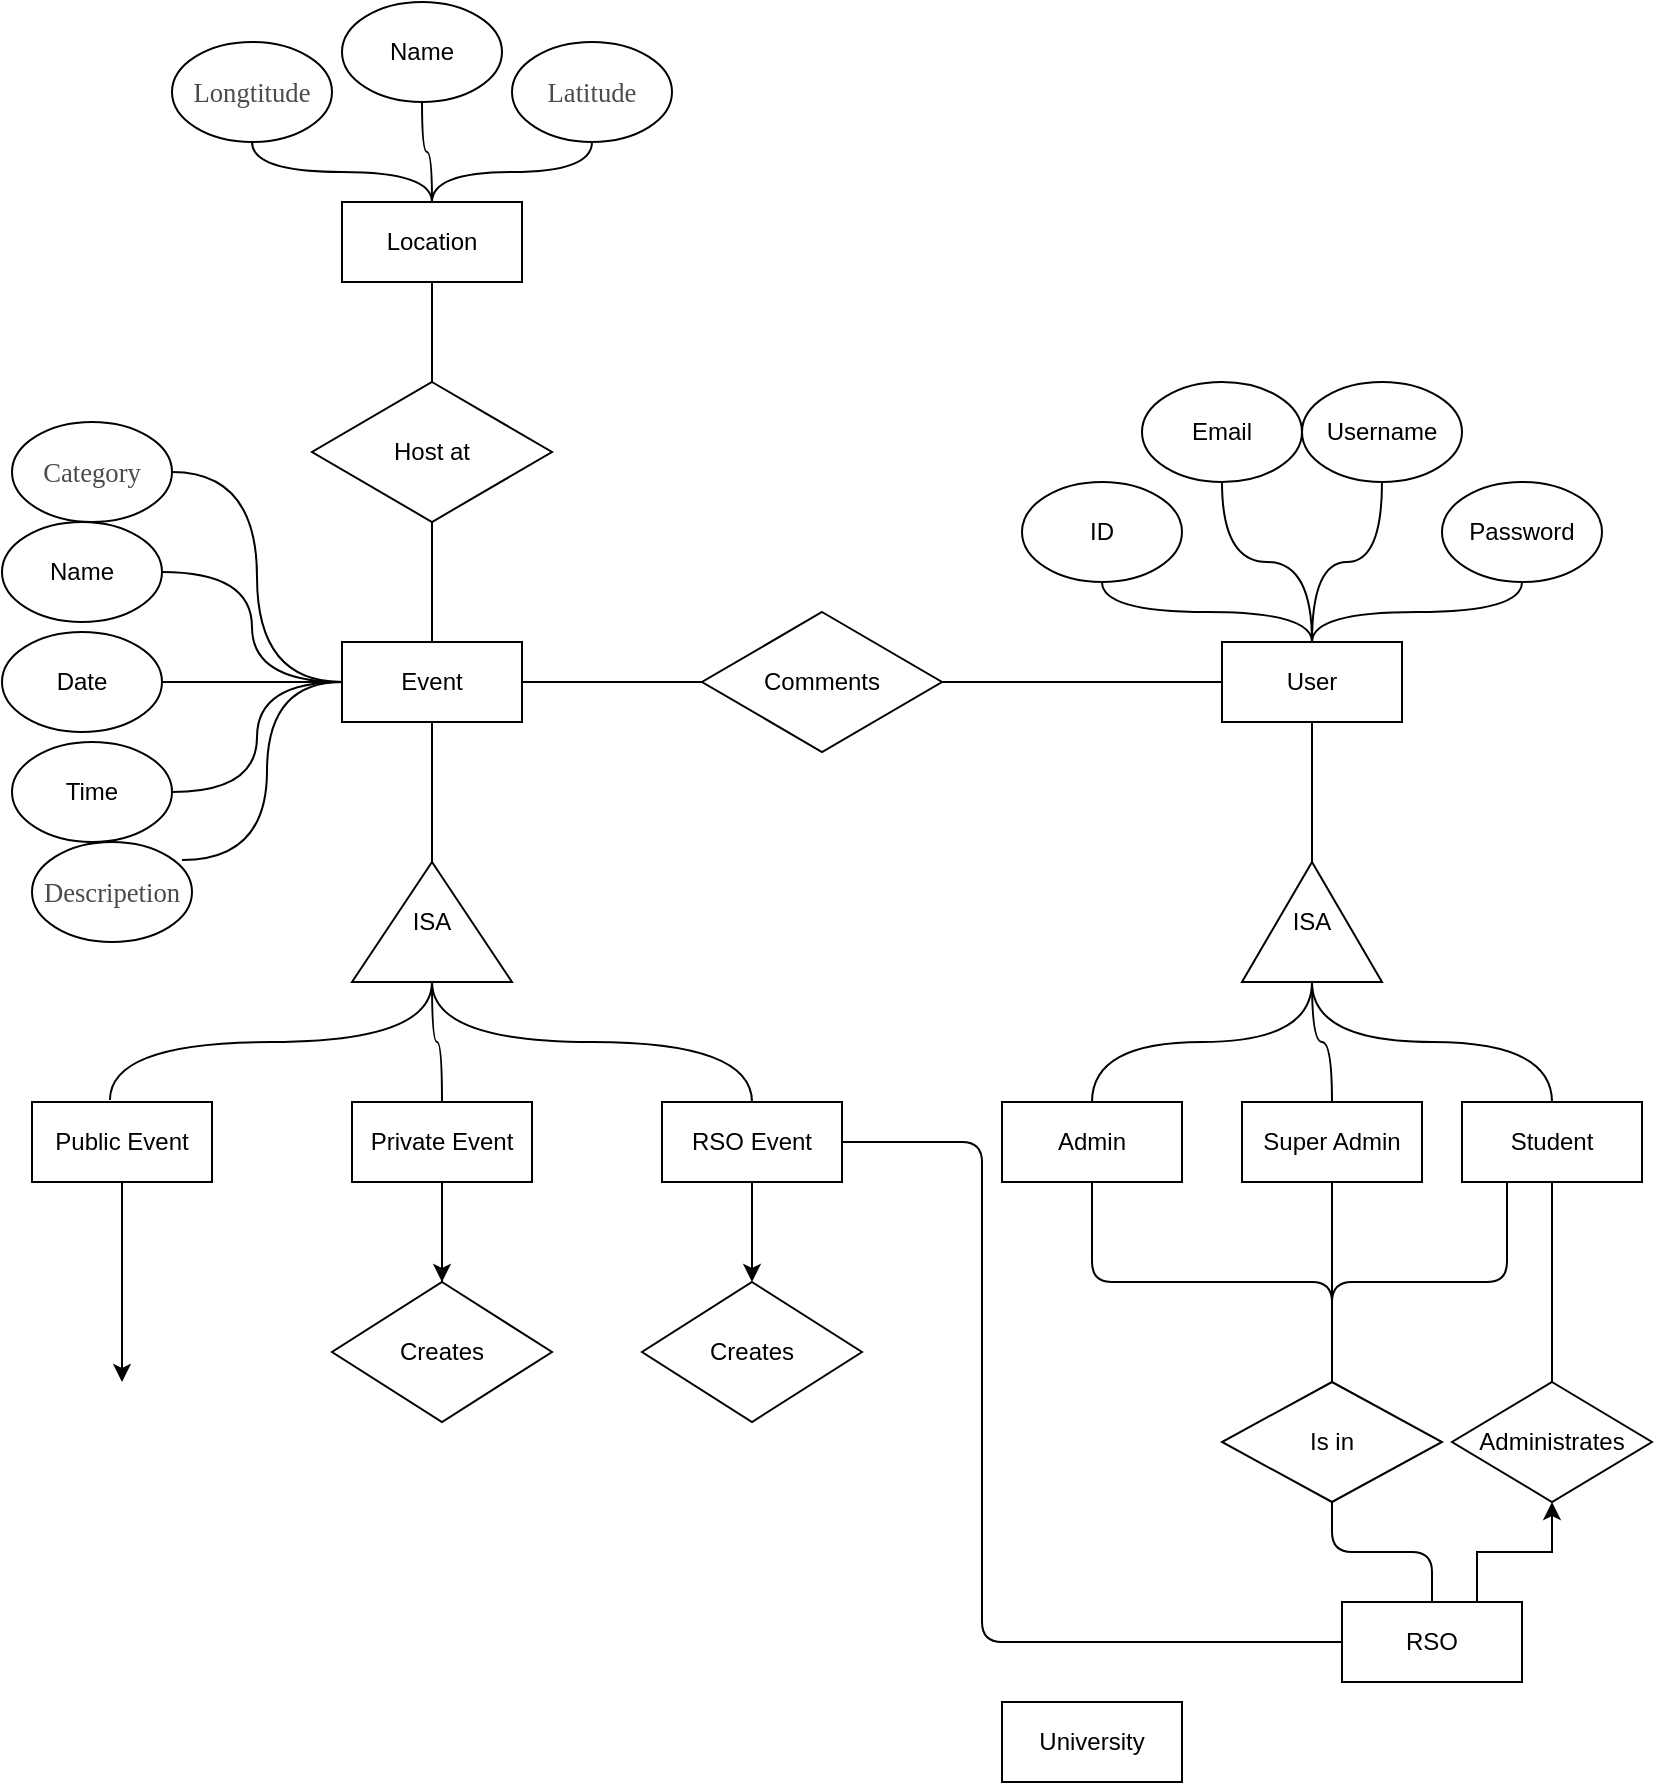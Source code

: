 <mxfile version="14.3.1" type="github">
  <diagram id="n__AT01gdNv5Tcwq3zgV" name="Page-1">
    <mxGraphModel dx="1584" dy="834" grid="1" gridSize="10" guides="1" tooltips="1" connect="1" arrows="1" fold="1" page="1" pageScale="1" pageWidth="850" pageHeight="1100" math="0" shadow="0">
      <root>
        <mxCell id="0" />
        <mxCell id="1" parent="0" />
        <mxCell id="HFHnMpVE2H_I2ADA_7cu-1" value="Location" style="rounded=0;whiteSpace=wrap;html=1;" vertex="1" parent="1">
          <mxGeometry x="350" y="150" width="90" height="40" as="geometry" />
        </mxCell>
        <mxCell id="HFHnMpVE2H_I2ADA_7cu-2" value="Event" style="rounded=0;whiteSpace=wrap;html=1;" vertex="1" parent="1">
          <mxGeometry x="350" y="370" width="90" height="40" as="geometry" />
        </mxCell>
        <mxCell id="HFHnMpVE2H_I2ADA_7cu-3" style="edgeStyle=orthogonalEdgeStyle;rounded=0;orthogonalLoop=1;jettySize=auto;html=1;fillColor=#001933;" edge="1" parent="1" source="HFHnMpVE2H_I2ADA_7cu-4">
          <mxGeometry relative="1" as="geometry">
            <mxPoint x="240" y="740" as="targetPoint" />
          </mxGeometry>
        </mxCell>
        <mxCell id="HFHnMpVE2H_I2ADA_7cu-4" value="Public Event" style="rounded=0;whiteSpace=wrap;html=1;" vertex="1" parent="1">
          <mxGeometry x="195" y="600" width="90" height="40" as="geometry" />
        </mxCell>
        <mxCell id="HFHnMpVE2H_I2ADA_7cu-5" style="edgeStyle=orthogonalEdgeStyle;rounded=0;orthogonalLoop=1;jettySize=auto;html=1;fillColor=#001933;" edge="1" parent="1" source="HFHnMpVE2H_I2ADA_7cu-6" target="HFHnMpVE2H_I2ADA_7cu-21">
          <mxGeometry relative="1" as="geometry" />
        </mxCell>
        <mxCell id="HFHnMpVE2H_I2ADA_7cu-6" value="RSO Event" style="rounded=0;whiteSpace=wrap;html=1;" vertex="1" parent="1">
          <mxGeometry x="510" y="600" width="90" height="40" as="geometry" />
        </mxCell>
        <mxCell id="HFHnMpVE2H_I2ADA_7cu-7" value="Admin" style="rounded=0;whiteSpace=wrap;html=1;" vertex="1" parent="1">
          <mxGeometry x="680" y="600" width="90" height="40" as="geometry" />
        </mxCell>
        <mxCell id="HFHnMpVE2H_I2ADA_7cu-8" style="edgeStyle=orthogonalEdgeStyle;curved=1;rounded=0;orthogonalLoop=1;jettySize=auto;html=1;entryX=0.5;entryY=0;entryDx=0;entryDy=0;" edge="1" parent="1" source="HFHnMpVE2H_I2ADA_7cu-9" target="HFHnMpVE2H_I2ADA_7cu-20">
          <mxGeometry relative="1" as="geometry" />
        </mxCell>
        <mxCell id="HFHnMpVE2H_I2ADA_7cu-9" value="Private Event" style="rounded=0;whiteSpace=wrap;html=1;" vertex="1" parent="1">
          <mxGeometry x="355" y="600" width="90" height="40" as="geometry" />
        </mxCell>
        <mxCell id="HFHnMpVE2H_I2ADA_7cu-10" value="User" style="rounded=0;whiteSpace=wrap;html=1;" vertex="1" parent="1">
          <mxGeometry x="790" y="370" width="90" height="40" as="geometry" />
        </mxCell>
        <mxCell id="HFHnMpVE2H_I2ADA_7cu-11" value="Super Admin" style="rounded=0;whiteSpace=wrap;html=1;" vertex="1" parent="1">
          <mxGeometry x="800" y="600" width="90" height="40" as="geometry" />
        </mxCell>
        <mxCell id="HFHnMpVE2H_I2ADA_7cu-12" value="Student" style="rounded=0;whiteSpace=wrap;html=1;" vertex="1" parent="1">
          <mxGeometry x="910" y="600" width="90" height="40" as="geometry" />
        </mxCell>
        <mxCell id="HFHnMpVE2H_I2ADA_7cu-13" style="edgeStyle=orthogonalEdgeStyle;rounded=0;orthogonalLoop=1;jettySize=auto;html=1;entryX=0.5;entryY=1;entryDx=0;entryDy=0;exitX=0.75;exitY=0;exitDx=0;exitDy=0;" edge="1" parent="1" source="HFHnMpVE2H_I2ADA_7cu-14" target="HFHnMpVE2H_I2ADA_7cu-23">
          <mxGeometry relative="1" as="geometry" />
        </mxCell>
        <mxCell id="HFHnMpVE2H_I2ADA_7cu-14" value="RSO" style="rounded=0;whiteSpace=wrap;html=1;" vertex="1" parent="1">
          <mxGeometry x="850" y="850" width="90" height="40" as="geometry" />
        </mxCell>
        <mxCell id="HFHnMpVE2H_I2ADA_7cu-15" value="University" style="rounded=0;whiteSpace=wrap;html=1;" vertex="1" parent="1">
          <mxGeometry x="680" y="900" width="90" height="40" as="geometry" />
        </mxCell>
        <mxCell id="HFHnMpVE2H_I2ADA_7cu-16" value="ISA" style="triangle;whiteSpace=wrap;html=1;direction=north;" vertex="1" parent="1">
          <mxGeometry x="355" y="480" width="80" height="60" as="geometry" />
        </mxCell>
        <mxCell id="HFHnMpVE2H_I2ADA_7cu-17" value="ISA" style="triangle;whiteSpace=wrap;html=1;direction=north;" vertex="1" parent="1">
          <mxGeometry x="800" y="480" width="70" height="60" as="geometry" />
        </mxCell>
        <mxCell id="HFHnMpVE2H_I2ADA_7cu-18" value="Host at" style="rhombus;whiteSpace=wrap;html=1;" vertex="1" parent="1">
          <mxGeometry x="335" y="240" width="120" height="70" as="geometry" />
        </mxCell>
        <mxCell id="HFHnMpVE2H_I2ADA_7cu-19" value="Comments" style="rhombus;whiteSpace=wrap;html=1;" vertex="1" parent="1">
          <mxGeometry x="530" y="355" width="120" height="70" as="geometry" />
        </mxCell>
        <mxCell id="HFHnMpVE2H_I2ADA_7cu-20" value="Creates" style="rhombus;whiteSpace=wrap;html=1;" vertex="1" parent="1">
          <mxGeometry x="345" y="690" width="110" height="70" as="geometry" />
        </mxCell>
        <mxCell id="HFHnMpVE2H_I2ADA_7cu-21" value="Creates" style="rhombus;whiteSpace=wrap;html=1;" vertex="1" parent="1">
          <mxGeometry x="500" y="690" width="110" height="70" as="geometry" />
        </mxCell>
        <mxCell id="HFHnMpVE2H_I2ADA_7cu-22" value="Is in" style="rhombus;whiteSpace=wrap;html=1;" vertex="1" parent="1">
          <mxGeometry x="790" y="740" width="110" height="60" as="geometry" />
        </mxCell>
        <mxCell id="HFHnMpVE2H_I2ADA_7cu-23" value="Administrates" style="rhombus;whiteSpace=wrap;html=1;" vertex="1" parent="1">
          <mxGeometry x="905" y="740" width="100" height="60" as="geometry" />
        </mxCell>
        <mxCell id="HFHnMpVE2H_I2ADA_7cu-24" value="Name" style="ellipse;whiteSpace=wrap;html=1;" vertex="1" parent="1">
          <mxGeometry x="180" y="310" width="80" height="50" as="geometry" />
        </mxCell>
        <mxCell id="HFHnMpVE2H_I2ADA_7cu-25" value="&lt;span style=&quot;font-family: &amp;#34;noto_regular&amp;#34; ; color: rgb(75 , 75 , 75) ; font-size: 10pt&quot;&gt;Longtitude&lt;/span&gt;" style="ellipse;whiteSpace=wrap;html=1;" vertex="1" parent="1">
          <mxGeometry x="265" y="70" width="80" height="50" as="geometry" />
        </mxCell>
        <mxCell id="HFHnMpVE2H_I2ADA_7cu-26" value="&lt;span style=&quot;font-family: &amp;#34;noto_regular&amp;#34; ; color: rgb(75 , 75 , 75) ; font-size: 10pt&quot;&gt;Latitude&lt;/span&gt;" style="ellipse;whiteSpace=wrap;html=1;" vertex="1" parent="1">
          <mxGeometry x="435" y="70" width="80" height="50" as="geometry" />
        </mxCell>
        <mxCell id="HFHnMpVE2H_I2ADA_7cu-27" value="Time" style="ellipse;whiteSpace=wrap;html=1;" vertex="1" parent="1">
          <mxGeometry x="185" y="420" width="80" height="50" as="geometry" />
        </mxCell>
        <mxCell id="HFHnMpVE2H_I2ADA_7cu-28" value="Date" style="ellipse;whiteSpace=wrap;html=1;" vertex="1" parent="1">
          <mxGeometry x="180" y="365" width="80" height="50" as="geometry" />
        </mxCell>
        <mxCell id="HFHnMpVE2H_I2ADA_7cu-29" value="&lt;span style=&quot;font-family: &amp;#34;noto_regular&amp;#34; ; color: rgb(75 , 75 , 75) ; font-size: 10pt&quot;&gt;Descripetion&lt;/span&gt;" style="ellipse;whiteSpace=wrap;html=1;" vertex="1" parent="1">
          <mxGeometry x="195" y="470" width="80" height="50" as="geometry" />
        </mxCell>
        <mxCell id="HFHnMpVE2H_I2ADA_7cu-30" value="Email" style="ellipse;whiteSpace=wrap;html=1;" vertex="1" parent="1">
          <mxGeometry x="750" y="240" width="80" height="50" as="geometry" />
        </mxCell>
        <mxCell id="HFHnMpVE2H_I2ADA_7cu-31" value="&lt;span style=&quot;font-family: &amp;#34;noto_regular&amp;#34; ; color: rgb(75 , 75 , 75) ; font-size: 10pt&quot;&gt;Category&lt;/span&gt;" style="ellipse;whiteSpace=wrap;html=1;" vertex="1" parent="1">
          <mxGeometry x="185" y="260" width="80" height="50" as="geometry" />
        </mxCell>
        <mxCell id="HFHnMpVE2H_I2ADA_7cu-32" value="Username" style="ellipse;whiteSpace=wrap;html=1;" vertex="1" parent="1">
          <mxGeometry x="830" y="240" width="80" height="50" as="geometry" />
        </mxCell>
        <mxCell id="HFHnMpVE2H_I2ADA_7cu-33" value="ID" style="ellipse;whiteSpace=wrap;html=1;" vertex="1" parent="1">
          <mxGeometry x="690" y="290" width="80" height="50" as="geometry" />
        </mxCell>
        <mxCell id="HFHnMpVE2H_I2ADA_7cu-34" value="Name" style="ellipse;whiteSpace=wrap;html=1;" vertex="1" parent="1">
          <mxGeometry x="350" y="50" width="80" height="50" as="geometry" />
        </mxCell>
        <mxCell id="HFHnMpVE2H_I2ADA_7cu-35" value="Password" style="ellipse;whiteSpace=wrap;html=1;" vertex="1" parent="1">
          <mxGeometry x="900" y="290" width="80" height="50" as="geometry" />
        </mxCell>
        <mxCell id="HFHnMpVE2H_I2ADA_7cu-36" style="edgeStyle=orthogonalEdgeStyle;rounded=0;orthogonalLoop=1;jettySize=auto;html=1;exitX=0.5;exitY=1;exitDx=0;exitDy=0;" edge="1" parent="1" source="HFHnMpVE2H_I2ADA_7cu-24" target="HFHnMpVE2H_I2ADA_7cu-24">
          <mxGeometry relative="1" as="geometry" />
        </mxCell>
        <mxCell id="HFHnMpVE2H_I2ADA_7cu-37" value="" style="endArrow=none;html=1;exitX=0.5;exitY=0;exitDx=0;exitDy=0;entryX=0.5;entryY=1;entryDx=0;entryDy=0;edgeStyle=orthogonalEdgeStyle;curved=1;" edge="1" parent="1" source="HFHnMpVE2H_I2ADA_7cu-10" target="HFHnMpVE2H_I2ADA_7cu-32">
          <mxGeometry width="50" height="50" relative="1" as="geometry">
            <mxPoint x="500" y="440" as="sourcePoint" />
            <mxPoint x="550" y="390" as="targetPoint" />
          </mxGeometry>
        </mxCell>
        <mxCell id="HFHnMpVE2H_I2ADA_7cu-38" value="" style="endArrow=none;html=1;exitX=0.5;exitY=0;exitDx=0;exitDy=0;entryX=0.5;entryY=1;entryDx=0;entryDy=0;edgeStyle=orthogonalEdgeStyle;curved=1;" edge="1" parent="1" source="HFHnMpVE2H_I2ADA_7cu-10" target="HFHnMpVE2H_I2ADA_7cu-35">
          <mxGeometry width="50" height="50" relative="1" as="geometry">
            <mxPoint x="920" y="380" as="sourcePoint" />
            <mxPoint x="955" y="290" as="targetPoint" />
          </mxGeometry>
        </mxCell>
        <mxCell id="HFHnMpVE2H_I2ADA_7cu-39" value="" style="endArrow=none;html=1;exitX=0.5;exitY=1;exitDx=0;exitDy=0;entryX=0.5;entryY=0;entryDx=0;entryDy=0;edgeStyle=orthogonalEdgeStyle;curved=1;" edge="1" parent="1" source="HFHnMpVE2H_I2ADA_7cu-30" target="HFHnMpVE2H_I2ADA_7cu-10">
          <mxGeometry width="50" height="50" relative="1" as="geometry">
            <mxPoint x="790" y="310" as="sourcePoint" />
            <mxPoint x="825" y="220" as="targetPoint" />
          </mxGeometry>
        </mxCell>
        <mxCell id="HFHnMpVE2H_I2ADA_7cu-40" value="" style="endArrow=none;html=1;exitX=0.5;exitY=1;exitDx=0;exitDy=0;entryX=0.5;entryY=0;entryDx=0;entryDy=0;edgeStyle=orthogonalEdgeStyle;curved=1;" edge="1" parent="1" source="HFHnMpVE2H_I2ADA_7cu-33" target="HFHnMpVE2H_I2ADA_7cu-10">
          <mxGeometry width="50" height="50" relative="1" as="geometry">
            <mxPoint x="750" y="360" as="sourcePoint" />
            <mxPoint x="785" y="270" as="targetPoint" />
          </mxGeometry>
        </mxCell>
        <mxCell id="HFHnMpVE2H_I2ADA_7cu-41" value="" style="endArrow=none;html=1;exitX=0.5;exitY=0;exitDx=0;exitDy=0;entryX=0.5;entryY=1;entryDx=0;entryDy=0;edgeStyle=orthogonalEdgeStyle;curved=1;" edge="1" parent="1" source="HFHnMpVE2H_I2ADA_7cu-1" target="HFHnMpVE2H_I2ADA_7cu-34">
          <mxGeometry width="50" height="50" relative="1" as="geometry">
            <mxPoint x="280" y="160" as="sourcePoint" />
            <mxPoint x="315" y="70" as="targetPoint" />
          </mxGeometry>
        </mxCell>
        <mxCell id="HFHnMpVE2H_I2ADA_7cu-42" value="" style="endArrow=none;html=1;exitX=0.5;exitY=0;exitDx=0;exitDy=0;entryX=0.5;entryY=1;entryDx=0;entryDy=0;edgeStyle=orthogonalEdgeStyle;curved=1;" edge="1" parent="1" source="HFHnMpVE2H_I2ADA_7cu-1" target="HFHnMpVE2H_I2ADA_7cu-26">
          <mxGeometry width="50" height="50" relative="1" as="geometry">
            <mxPoint x="450" y="160" as="sourcePoint" />
            <mxPoint x="485" y="70" as="targetPoint" />
          </mxGeometry>
        </mxCell>
        <mxCell id="HFHnMpVE2H_I2ADA_7cu-43" value="" style="endArrow=none;html=1;exitX=0.5;exitY=0;exitDx=0;exitDy=0;edgeStyle=orthogonalEdgeStyle;curved=1;entryX=0.5;entryY=1;entryDx=0;entryDy=0;" edge="1" parent="1" source="HFHnMpVE2H_I2ADA_7cu-1" target="HFHnMpVE2H_I2ADA_7cu-25">
          <mxGeometry width="50" height="50" relative="1" as="geometry">
            <mxPoint x="240" y="190" as="sourcePoint" />
            <mxPoint x="340" y="130" as="targetPoint" />
          </mxGeometry>
        </mxCell>
        <mxCell id="HFHnMpVE2H_I2ADA_7cu-44" value="" style="endArrow=none;html=1;exitX=0.5;exitY=0;exitDx=0;exitDy=0;entryX=0.5;entryY=1;entryDx=0;entryDy=0;edgeStyle=orthogonalEdgeStyle;curved=1;" edge="1" parent="1" source="HFHnMpVE2H_I2ADA_7cu-18" target="HFHnMpVE2H_I2ADA_7cu-1">
          <mxGeometry width="50" height="50" relative="1" as="geometry">
            <mxPoint x="520" y="180" as="sourcePoint" />
            <mxPoint x="555" y="90" as="targetPoint" />
          </mxGeometry>
        </mxCell>
        <mxCell id="HFHnMpVE2H_I2ADA_7cu-45" value="" style="endArrow=none;html=1;exitX=0.5;exitY=0;exitDx=0;exitDy=0;entryX=0.5;entryY=1;entryDx=0;entryDy=0;edgeStyle=orthogonalEdgeStyle;curved=1;" edge="1" parent="1" source="HFHnMpVE2H_I2ADA_7cu-2" target="HFHnMpVE2H_I2ADA_7cu-18">
          <mxGeometry width="50" height="50" relative="1" as="geometry">
            <mxPoint x="370" y="340" as="sourcePoint" />
            <mxPoint x="405" y="250" as="targetPoint" />
          </mxGeometry>
        </mxCell>
        <mxCell id="HFHnMpVE2H_I2ADA_7cu-46" value="" style="endArrow=none;html=1;exitX=1;exitY=0.5;exitDx=0;exitDy=0;entryX=0;entryY=0.5;entryDx=0;entryDy=0;edgeStyle=orthogonalEdgeStyle;curved=1;" edge="1" parent="1" source="HFHnMpVE2H_I2ADA_7cu-31" target="HFHnMpVE2H_I2ADA_7cu-2">
          <mxGeometry width="50" height="50" relative="1" as="geometry">
            <mxPoint x="280" y="350" as="sourcePoint" />
            <mxPoint x="315" y="260" as="targetPoint" />
          </mxGeometry>
        </mxCell>
        <mxCell id="HFHnMpVE2H_I2ADA_7cu-47" value="" style="endArrow=none;html=1;exitX=0;exitY=0.5;exitDx=0;exitDy=0;entryX=1;entryY=0.5;entryDx=0;entryDy=0;edgeStyle=orthogonalEdgeStyle;curved=1;" edge="1" parent="1" source="HFHnMpVE2H_I2ADA_7cu-2" target="HFHnMpVE2H_I2ADA_7cu-24">
          <mxGeometry width="50" height="50" relative="1" as="geometry">
            <mxPoint x="310" y="410" as="sourcePoint" />
            <mxPoint x="345" y="320" as="targetPoint" />
          </mxGeometry>
        </mxCell>
        <mxCell id="HFHnMpVE2H_I2ADA_7cu-48" value="" style="endArrow=none;html=1;exitX=1;exitY=0.5;exitDx=0;exitDy=0;entryX=0;entryY=0.5;entryDx=0;entryDy=0;edgeStyle=orthogonalEdgeStyle;curved=1;" edge="1" parent="1" source="HFHnMpVE2H_I2ADA_7cu-28" target="HFHnMpVE2H_I2ADA_7cu-2">
          <mxGeometry width="50" height="50" relative="1" as="geometry">
            <mxPoint x="290" y="410" as="sourcePoint" />
            <mxPoint x="325" y="320" as="targetPoint" />
          </mxGeometry>
        </mxCell>
        <mxCell id="HFHnMpVE2H_I2ADA_7cu-49" value="" style="endArrow=none;html=1;exitX=0.938;exitY=0.18;exitDx=0;exitDy=0;entryX=0;entryY=0.5;entryDx=0;entryDy=0;edgeStyle=orthogonalEdgeStyle;curved=1;exitPerimeter=0;" edge="1" parent="1" source="HFHnMpVE2H_I2ADA_7cu-29" target="HFHnMpVE2H_I2ADA_7cu-2">
          <mxGeometry width="50" height="50" relative="1" as="geometry">
            <mxPoint x="330" y="460" as="sourcePoint" />
            <mxPoint x="365" y="370" as="targetPoint" />
          </mxGeometry>
        </mxCell>
        <mxCell id="HFHnMpVE2H_I2ADA_7cu-50" value="" style="endArrow=none;html=1;exitX=1;exitY=0.5;exitDx=0;exitDy=0;entryX=0;entryY=0.5;entryDx=0;entryDy=0;edgeStyle=orthogonalEdgeStyle;curved=1;" edge="1" parent="1" source="HFHnMpVE2H_I2ADA_7cu-27" target="HFHnMpVE2H_I2ADA_7cu-2">
          <mxGeometry width="50" height="50" relative="1" as="geometry">
            <mxPoint x="300" y="430" as="sourcePoint" />
            <mxPoint x="335" y="340" as="targetPoint" />
          </mxGeometry>
        </mxCell>
        <mxCell id="HFHnMpVE2H_I2ADA_7cu-51" value="" style="endArrow=none;html=1;exitX=1;exitY=0.5;exitDx=0;exitDy=0;entryX=0.5;entryY=1;entryDx=0;entryDy=0;edgeStyle=orthogonalEdgeStyle;curved=1;" edge="1" parent="1" source="HFHnMpVE2H_I2ADA_7cu-16" target="HFHnMpVE2H_I2ADA_7cu-2">
          <mxGeometry width="50" height="50" relative="1" as="geometry">
            <mxPoint x="370" y="450" as="sourcePoint" />
            <mxPoint x="405" y="360" as="targetPoint" />
          </mxGeometry>
        </mxCell>
        <mxCell id="HFHnMpVE2H_I2ADA_7cu-52" value="" style="endArrow=none;html=1;exitX=1;exitY=0.5;exitDx=0;exitDy=0;edgeStyle=orthogonalEdgeStyle;curved=1;" edge="1" parent="1" source="HFHnMpVE2H_I2ADA_7cu-2" target="HFHnMpVE2H_I2ADA_7cu-19">
          <mxGeometry width="50" height="50" relative="1" as="geometry">
            <mxPoint x="480" y="410" as="sourcePoint" />
            <mxPoint x="515" y="320" as="targetPoint" />
          </mxGeometry>
        </mxCell>
        <mxCell id="HFHnMpVE2H_I2ADA_7cu-53" value="" style="endArrow=none;html=1;exitX=1;exitY=0.5;exitDx=0;exitDy=0;entryX=0;entryY=0.5;entryDx=0;entryDy=0;edgeStyle=orthogonalEdgeStyle;curved=1;" edge="1" parent="1" source="HFHnMpVE2H_I2ADA_7cu-19" target="HFHnMpVE2H_I2ADA_7cu-10">
          <mxGeometry width="50" height="50" relative="1" as="geometry">
            <mxPoint x="700" y="390" as="sourcePoint" />
            <mxPoint x="735" y="300" as="targetPoint" />
          </mxGeometry>
        </mxCell>
        <mxCell id="HFHnMpVE2H_I2ADA_7cu-54" value="" style="endArrow=none;html=1;entryX=1;entryY=0.5;entryDx=0;entryDy=0;edgeStyle=orthogonalEdgeStyle;curved=1;exitX=0.5;exitY=1;exitDx=0;exitDy=0;" edge="1" parent="1" source="HFHnMpVE2H_I2ADA_7cu-10" target="HFHnMpVE2H_I2ADA_7cu-17">
          <mxGeometry width="50" height="50" relative="1" as="geometry">
            <mxPoint x="845" y="438" as="sourcePoint" />
            <mxPoint x="875" y="360" as="targetPoint" />
          </mxGeometry>
        </mxCell>
        <mxCell id="HFHnMpVE2H_I2ADA_7cu-55" value="" style="endArrow=none;html=1;exitX=0.5;exitY=0;exitDx=0;exitDy=0;entryX=0;entryY=0.5;entryDx=0;entryDy=0;edgeStyle=orthogonalEdgeStyle;curved=1;" edge="1" parent="1" source="HFHnMpVE2H_I2ADA_7cu-11" target="HFHnMpVE2H_I2ADA_7cu-17">
          <mxGeometry width="50" height="50" relative="1" as="geometry">
            <mxPoint x="830" y="590" as="sourcePoint" />
            <mxPoint x="865" y="500" as="targetPoint" />
          </mxGeometry>
        </mxCell>
        <mxCell id="HFHnMpVE2H_I2ADA_7cu-56" value="" style="endArrow=none;html=1;exitX=0.5;exitY=0;exitDx=0;exitDy=0;entryX=0;entryY=0.5;entryDx=0;entryDy=0;edgeStyle=orthogonalEdgeStyle;curved=1;" edge="1" parent="1" source="HFHnMpVE2H_I2ADA_7cu-7" target="HFHnMpVE2H_I2ADA_7cu-17">
          <mxGeometry width="50" height="50" relative="1" as="geometry">
            <mxPoint x="730" y="590" as="sourcePoint" />
            <mxPoint x="765" y="500" as="targetPoint" />
          </mxGeometry>
        </mxCell>
        <mxCell id="HFHnMpVE2H_I2ADA_7cu-57" value="" style="endArrow=none;html=1;exitX=0.5;exitY=0;exitDx=0;exitDy=0;entryX=0;entryY=0.5;entryDx=0;entryDy=0;edgeStyle=orthogonalEdgeStyle;curved=1;" edge="1" parent="1" source="HFHnMpVE2H_I2ADA_7cu-12" target="HFHnMpVE2H_I2ADA_7cu-17">
          <mxGeometry width="50" height="50" relative="1" as="geometry">
            <mxPoint x="950" y="550" as="sourcePoint" />
            <mxPoint x="985" y="460" as="targetPoint" />
          </mxGeometry>
        </mxCell>
        <mxCell id="HFHnMpVE2H_I2ADA_7cu-58" value="" style="endArrow=none;html=1;exitX=0.5;exitY=0;exitDx=0;exitDy=0;entryX=0.25;entryY=1;entryDx=0;entryDy=0;edgeStyle=orthogonalEdgeStyle;" edge="1" parent="1" source="HFHnMpVE2H_I2ADA_7cu-22" target="HFHnMpVE2H_I2ADA_7cu-12">
          <mxGeometry width="50" height="50" relative="1" as="geometry">
            <mxPoint x="920" y="670" as="sourcePoint" />
            <mxPoint x="955" y="580" as="targetPoint" />
          </mxGeometry>
        </mxCell>
        <mxCell id="HFHnMpVE2H_I2ADA_7cu-59" value="" style="endArrow=none;html=1;exitX=0.5;exitY=1;exitDx=0;exitDy=0;entryX=0.5;entryY=0;entryDx=0;entryDy=0;edgeStyle=orthogonalEdgeStyle;" edge="1" parent="1" source="HFHnMpVE2H_I2ADA_7cu-12" target="HFHnMpVE2H_I2ADA_7cu-23">
          <mxGeometry width="50" height="50" relative="1" as="geometry">
            <mxPoint x="990" y="650" as="sourcePoint" />
            <mxPoint x="1025" y="560" as="targetPoint" />
          </mxGeometry>
        </mxCell>
        <mxCell id="HFHnMpVE2H_I2ADA_7cu-60" value="" style="endArrow=none;html=1;exitX=0.5;exitY=0;exitDx=0;exitDy=0;entryX=0.5;entryY=1;entryDx=0;entryDy=0;edgeStyle=orthogonalEdgeStyle;" edge="1" parent="1" source="HFHnMpVE2H_I2ADA_7cu-14" target="HFHnMpVE2H_I2ADA_7cu-22">
          <mxGeometry width="50" height="50" relative="1" as="geometry">
            <mxPoint x="920" y="780" as="sourcePoint" />
            <mxPoint x="955" y="690" as="targetPoint" />
          </mxGeometry>
        </mxCell>
        <mxCell id="HFHnMpVE2H_I2ADA_7cu-61" value="" style="endArrow=none;html=1;exitX=0.5;exitY=0;exitDx=0;exitDy=0;entryX=0;entryY=0.5;entryDx=0;entryDy=0;edgeStyle=orthogonalEdgeStyle;curved=1;" edge="1" parent="1" source="HFHnMpVE2H_I2ADA_7cu-9" target="HFHnMpVE2H_I2ADA_7cu-16">
          <mxGeometry width="50" height="50" relative="1" as="geometry">
            <mxPoint x="340" y="590" as="sourcePoint" />
            <mxPoint x="375" y="500" as="targetPoint" />
          </mxGeometry>
        </mxCell>
        <mxCell id="HFHnMpVE2H_I2ADA_7cu-62" value="" style="endArrow=none;html=1;exitX=0.433;exitY=-0.025;exitDx=0;exitDy=0;entryX=0;entryY=0.5;entryDx=0;entryDy=0;edgeStyle=orthogonalEdgeStyle;curved=1;exitPerimeter=0;" edge="1" parent="1" source="HFHnMpVE2H_I2ADA_7cu-4" target="HFHnMpVE2H_I2ADA_7cu-16">
          <mxGeometry width="50" height="50" relative="1" as="geometry">
            <mxPoint x="260" y="590" as="sourcePoint" />
            <mxPoint x="295" y="500" as="targetPoint" />
          </mxGeometry>
        </mxCell>
        <mxCell id="HFHnMpVE2H_I2ADA_7cu-63" value="" style="endArrow=none;html=1;exitX=0.5;exitY=0;exitDx=0;exitDy=0;entryX=0;entryY=0.5;entryDx=0;entryDy=0;edgeStyle=orthogonalEdgeStyle;curved=1;" edge="1" parent="1" source="HFHnMpVE2H_I2ADA_7cu-6" target="HFHnMpVE2H_I2ADA_7cu-16">
          <mxGeometry width="50" height="50" relative="1" as="geometry">
            <mxPoint x="410" y="570" as="sourcePoint" />
            <mxPoint x="445" y="480" as="targetPoint" />
          </mxGeometry>
        </mxCell>
        <mxCell id="HFHnMpVE2H_I2ADA_7cu-64" value="" style="endArrow=none;html=1;exitX=0.5;exitY=0;exitDx=0;exitDy=0;entryX=0.5;entryY=1;entryDx=0;entryDy=0;edgeStyle=orthogonalEdgeStyle;curved=1;" edge="1" parent="1" source="HFHnMpVE2H_I2ADA_7cu-20" target="HFHnMpVE2H_I2ADA_7cu-9">
          <mxGeometry width="50" height="50" relative="1" as="geometry">
            <mxPoint x="400" y="660" as="sourcePoint" />
            <mxPoint x="435" y="570" as="targetPoint" />
          </mxGeometry>
        </mxCell>
        <mxCell id="HFHnMpVE2H_I2ADA_7cu-65" value="" style="endArrow=none;html=1;exitX=0.5;exitY=0;exitDx=0;exitDy=0;entryX=0.5;entryY=1;entryDx=0;entryDy=0;edgeStyle=orthogonalEdgeStyle;fillColor=#001933;" edge="1" parent="1" source="HFHnMpVE2H_I2ADA_7cu-22" target="HFHnMpVE2H_I2ADA_7cu-11">
          <mxGeometry width="50" height="50" relative="1" as="geometry">
            <mxPoint x="790" y="670" as="sourcePoint" />
            <mxPoint x="825" y="580" as="targetPoint" />
          </mxGeometry>
        </mxCell>
        <mxCell id="HFHnMpVE2H_I2ADA_7cu-66" value="" style="endArrow=none;html=1;exitX=0;exitY=0.5;exitDx=0;exitDy=0;entryX=1;entryY=0.5;entryDx=0;entryDy=0;edgeStyle=orthogonalEdgeStyle;" edge="1" parent="1" source="HFHnMpVE2H_I2ADA_7cu-14" target="HFHnMpVE2H_I2ADA_7cu-6">
          <mxGeometry width="50" height="50" relative="1" as="geometry">
            <mxPoint x="630" y="670" as="sourcePoint" />
            <mxPoint x="580" y="580" as="targetPoint" />
            <Array as="points">
              <mxPoint x="670" y="870" />
              <mxPoint x="670" y="620" />
            </Array>
          </mxGeometry>
        </mxCell>
        <mxCell id="HFHnMpVE2H_I2ADA_7cu-67" value="" style="endArrow=none;html=1;exitX=0.5;exitY=0;exitDx=0;exitDy=0;entryX=0.5;entryY=1;entryDx=0;entryDy=0;edgeStyle=orthogonalEdgeStyle;" edge="1" parent="1" source="HFHnMpVE2H_I2ADA_7cu-22" target="HFHnMpVE2H_I2ADA_7cu-7">
          <mxGeometry width="50" height="50" relative="1" as="geometry">
            <mxPoint x="730" y="680" as="sourcePoint" />
            <mxPoint x="680" y="590" as="targetPoint" />
          </mxGeometry>
        </mxCell>
      </root>
    </mxGraphModel>
  </diagram>
</mxfile>
